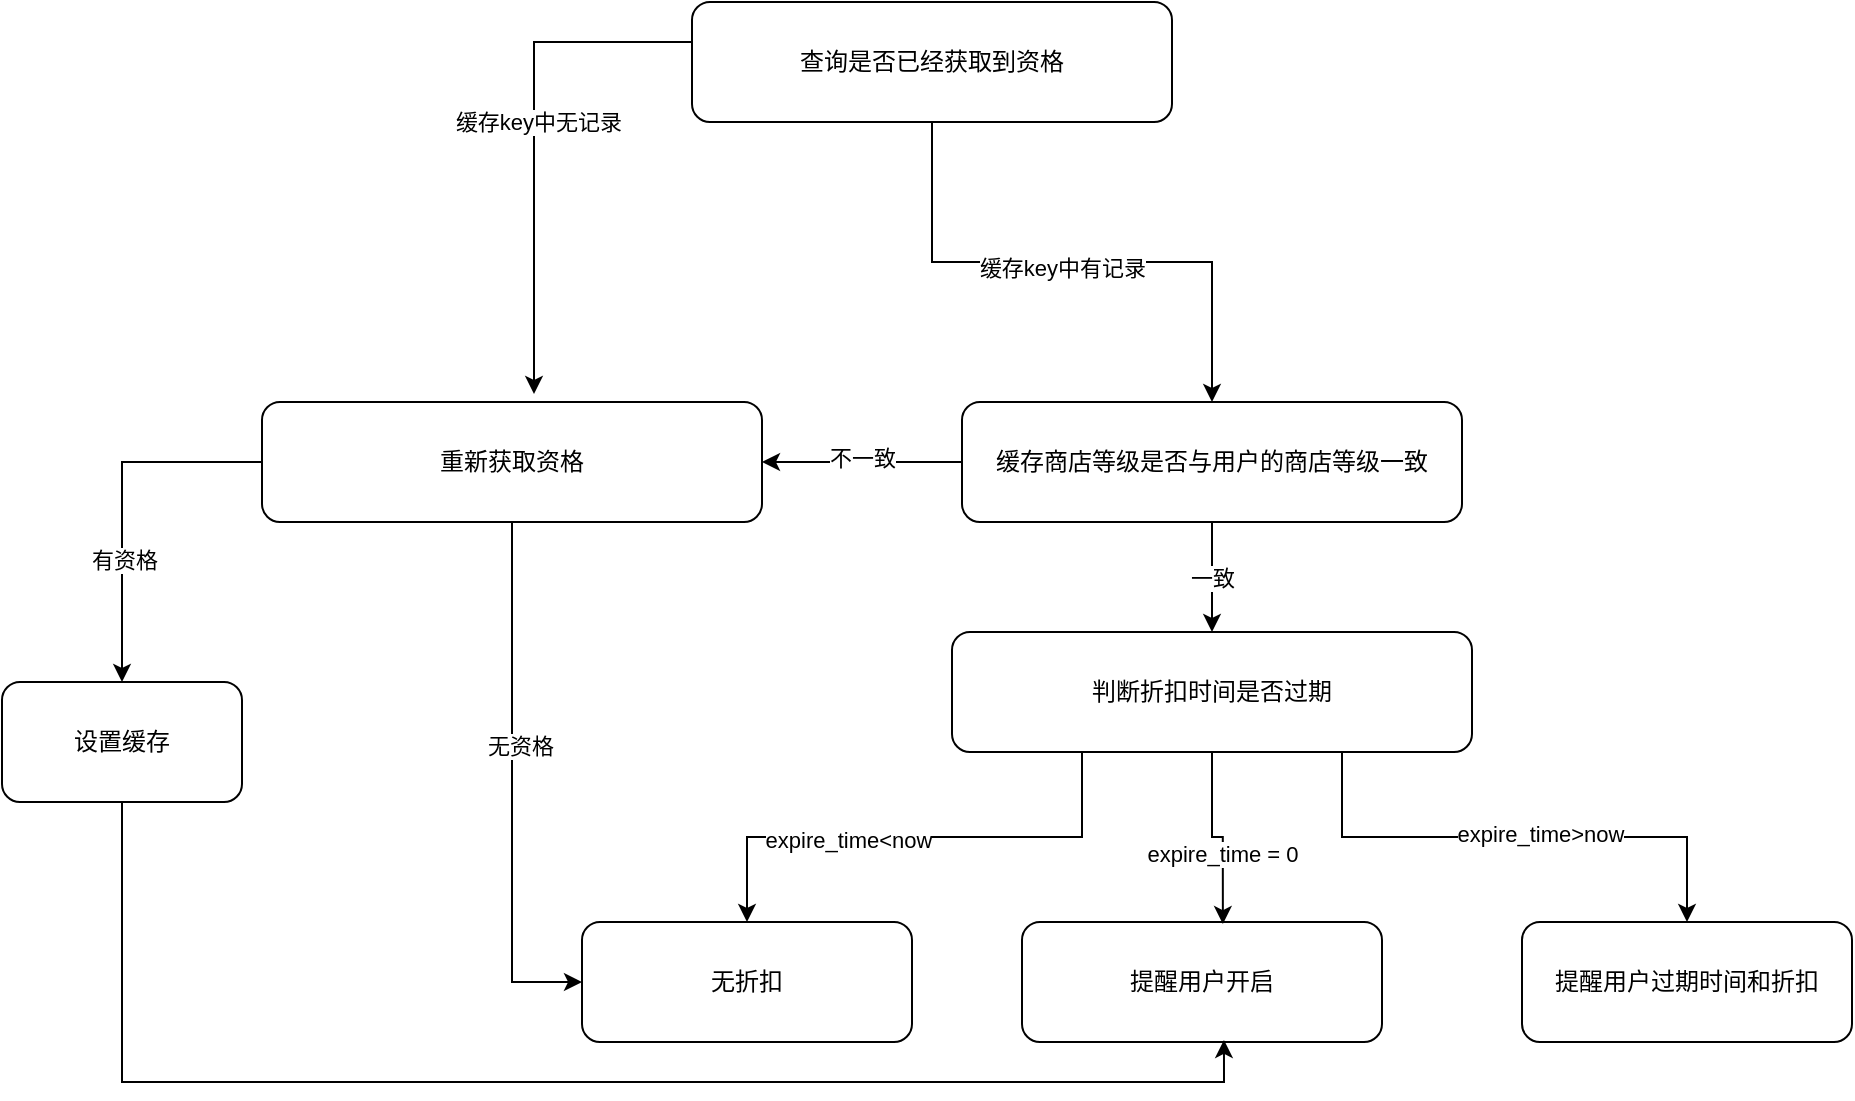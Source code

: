<mxfile version="22.0.6" type="github">
  <diagram name="第 1 页" id="oQUV5XZvZabM6mRwAMYd">
    <mxGraphModel dx="1879" dy="727" grid="1" gridSize="10" guides="1" tooltips="1" connect="1" arrows="1" fold="1" page="1" pageScale="1" pageWidth="827" pageHeight="1169" math="0" shadow="0">
      <root>
        <mxCell id="0" />
        <mxCell id="1" parent="0" />
        <mxCell id="1qD740y6BbTPtDr5Av9b-7" style="edgeStyle=orthogonalEdgeStyle;rounded=0;orthogonalLoop=1;jettySize=auto;html=1;exitX=0;exitY=0.5;exitDx=0;exitDy=0;entryX=0.544;entryY=-0.067;entryDx=0;entryDy=0;entryPerimeter=0;" edge="1" parent="1" source="1qD740y6BbTPtDr5Av9b-1" target="1qD740y6BbTPtDr5Av9b-4">
          <mxGeometry relative="1" as="geometry">
            <Array as="points">
              <mxPoint x="315" y="260" />
              <mxPoint x="236" y="260" />
            </Array>
          </mxGeometry>
        </mxCell>
        <mxCell id="1qD740y6BbTPtDr5Av9b-8" value="缓存key中无记录" style="edgeLabel;html=1;align=center;verticalAlign=middle;resizable=0;points=[];" vertex="1" connectable="0" parent="1qD740y6BbTPtDr5Av9b-7">
          <mxGeometry x="-0.027" y="2" relative="1" as="geometry">
            <mxPoint as="offset" />
          </mxGeometry>
        </mxCell>
        <mxCell id="1qD740y6BbTPtDr5Av9b-9" style="edgeStyle=orthogonalEdgeStyle;rounded=0;orthogonalLoop=1;jettySize=auto;html=1;" edge="1" parent="1" source="1qD740y6BbTPtDr5Av9b-1" target="1qD740y6BbTPtDr5Av9b-3">
          <mxGeometry relative="1" as="geometry" />
        </mxCell>
        <mxCell id="1qD740y6BbTPtDr5Av9b-10" value="缓存key中有记录" style="edgeLabel;html=1;align=center;verticalAlign=middle;resizable=0;points=[];" vertex="1" connectable="0" parent="1qD740y6BbTPtDr5Av9b-9">
          <mxGeometry x="-0.039" y="-3" relative="1" as="geometry">
            <mxPoint as="offset" />
          </mxGeometry>
        </mxCell>
        <mxCell id="1qD740y6BbTPtDr5Av9b-1" value="查询是否已经获取到资格" style="rounded=1;whiteSpace=wrap;html=1;" vertex="1" parent="1">
          <mxGeometry x="315" y="240" width="240" height="60" as="geometry" />
        </mxCell>
        <mxCell id="1qD740y6BbTPtDr5Av9b-5" style="edgeStyle=orthogonalEdgeStyle;rounded=0;orthogonalLoop=1;jettySize=auto;html=1;exitX=0;exitY=0.5;exitDx=0;exitDy=0;entryX=1;entryY=0.5;entryDx=0;entryDy=0;" edge="1" parent="1" source="1qD740y6BbTPtDr5Av9b-3" target="1qD740y6BbTPtDr5Av9b-4">
          <mxGeometry relative="1" as="geometry" />
        </mxCell>
        <mxCell id="1qD740y6BbTPtDr5Av9b-6" value="不一致" style="edgeLabel;html=1;align=center;verticalAlign=middle;resizable=0;points=[];" vertex="1" connectable="0" parent="1qD740y6BbTPtDr5Av9b-5">
          <mxGeometry x="0.012" y="-2" relative="1" as="geometry">
            <mxPoint as="offset" />
          </mxGeometry>
        </mxCell>
        <mxCell id="1qD740y6BbTPtDr5Av9b-22" value="一致" style="edgeStyle=orthogonalEdgeStyle;rounded=0;orthogonalLoop=1;jettySize=auto;html=1;exitX=0.5;exitY=1;exitDx=0;exitDy=0;entryX=0.5;entryY=0;entryDx=0;entryDy=0;" edge="1" parent="1" source="1qD740y6BbTPtDr5Av9b-3" target="1qD740y6BbTPtDr5Av9b-12">
          <mxGeometry relative="1" as="geometry" />
        </mxCell>
        <mxCell id="1qD740y6BbTPtDr5Av9b-3" value="缓存商店等级是否与用户的商店等级一致" style="rounded=1;whiteSpace=wrap;html=1;" vertex="1" parent="1">
          <mxGeometry x="450" y="440" width="250" height="60" as="geometry" />
        </mxCell>
        <mxCell id="1qD740y6BbTPtDr5Av9b-23" style="edgeStyle=orthogonalEdgeStyle;rounded=0;orthogonalLoop=1;jettySize=auto;html=1;entryX=0;entryY=0.5;entryDx=0;entryDy=0;" edge="1" parent="1" source="1qD740y6BbTPtDr5Av9b-4" target="1qD740y6BbTPtDr5Av9b-15">
          <mxGeometry relative="1" as="geometry" />
        </mxCell>
        <mxCell id="1qD740y6BbTPtDr5Av9b-24" value="无资格" style="edgeLabel;html=1;align=center;verticalAlign=middle;resizable=0;points=[];" vertex="1" connectable="0" parent="1qD740y6BbTPtDr5Av9b-23">
          <mxGeometry x="-0.155" y="4" relative="1" as="geometry">
            <mxPoint as="offset" />
          </mxGeometry>
        </mxCell>
        <mxCell id="1qD740y6BbTPtDr5Av9b-26" style="edgeStyle=orthogonalEdgeStyle;rounded=0;orthogonalLoop=1;jettySize=auto;html=1;" edge="1" parent="1" source="1qD740y6BbTPtDr5Av9b-4" target="1qD740y6BbTPtDr5Av9b-25">
          <mxGeometry relative="1" as="geometry" />
        </mxCell>
        <mxCell id="1qD740y6BbTPtDr5Av9b-27" value="有资格" style="edgeLabel;html=1;align=center;verticalAlign=middle;resizable=0;points=[];" vertex="1" connectable="0" parent="1qD740y6BbTPtDr5Av9b-26">
          <mxGeometry x="0.322" y="1" relative="1" as="geometry">
            <mxPoint as="offset" />
          </mxGeometry>
        </mxCell>
        <mxCell id="1qD740y6BbTPtDr5Av9b-4" value="重新获取资格" style="rounded=1;whiteSpace=wrap;html=1;" vertex="1" parent="1">
          <mxGeometry x="100" y="440" width="250" height="60" as="geometry" />
        </mxCell>
        <mxCell id="1qD740y6BbTPtDr5Av9b-17" style="edgeStyle=orthogonalEdgeStyle;rounded=0;orthogonalLoop=1;jettySize=auto;html=1;exitX=0.75;exitY=1;exitDx=0;exitDy=0;" edge="1" parent="1" source="1qD740y6BbTPtDr5Av9b-12" target="1qD740y6BbTPtDr5Av9b-14">
          <mxGeometry relative="1" as="geometry" />
        </mxCell>
        <mxCell id="1qD740y6BbTPtDr5Av9b-19" value="expire_time&amp;gt;now" style="edgeLabel;html=1;align=center;verticalAlign=middle;resizable=0;points=[];" vertex="1" connectable="0" parent="1qD740y6BbTPtDr5Av9b-17">
          <mxGeometry x="0.095" y="3" relative="1" as="geometry">
            <mxPoint y="1" as="offset" />
          </mxGeometry>
        </mxCell>
        <mxCell id="1qD740y6BbTPtDr5Av9b-12" value="判断折扣时间是否过期" style="rounded=1;whiteSpace=wrap;html=1;" vertex="1" parent="1">
          <mxGeometry x="445" y="555" width="260" height="60" as="geometry" />
        </mxCell>
        <mxCell id="1qD740y6BbTPtDr5Av9b-13" value="提醒用户开启" style="rounded=1;whiteSpace=wrap;html=1;" vertex="1" parent="1">
          <mxGeometry x="480" y="700" width="180" height="60" as="geometry" />
        </mxCell>
        <mxCell id="1qD740y6BbTPtDr5Av9b-20" style="edgeStyle=orthogonalEdgeStyle;rounded=0;orthogonalLoop=1;jettySize=auto;html=1;exitX=0.25;exitY=1;exitDx=0;exitDy=0;" edge="1" parent="1" source="1qD740y6BbTPtDr5Av9b-12" target="1qD740y6BbTPtDr5Av9b-15">
          <mxGeometry relative="1" as="geometry" />
        </mxCell>
        <mxCell id="1qD740y6BbTPtDr5Av9b-21" value="expire_time&amp;lt;now" style="edgeLabel;html=1;align=center;verticalAlign=middle;resizable=0;points=[];" vertex="1" connectable="0" parent="1qD740y6BbTPtDr5Av9b-20">
          <mxGeometry x="0.268" y="1" relative="1" as="geometry">
            <mxPoint as="offset" />
          </mxGeometry>
        </mxCell>
        <mxCell id="1qD740y6BbTPtDr5Av9b-14" value="提醒用户过期时间和折扣" style="rounded=1;whiteSpace=wrap;html=1;" vertex="1" parent="1">
          <mxGeometry x="730" y="700" width="165" height="60" as="geometry" />
        </mxCell>
        <mxCell id="1qD740y6BbTPtDr5Av9b-15" value="无折扣" style="rounded=1;whiteSpace=wrap;html=1;" vertex="1" parent="1">
          <mxGeometry x="260" y="700" width="165" height="60" as="geometry" />
        </mxCell>
        <mxCell id="1qD740y6BbTPtDr5Av9b-16" style="edgeStyle=orthogonalEdgeStyle;rounded=0;orthogonalLoop=1;jettySize=auto;html=1;exitX=0.5;exitY=1;exitDx=0;exitDy=0;entryX=0.558;entryY=0.017;entryDx=0;entryDy=0;entryPerimeter=0;" edge="1" parent="1" source="1qD740y6BbTPtDr5Av9b-12" target="1qD740y6BbTPtDr5Av9b-13">
          <mxGeometry relative="1" as="geometry" />
        </mxCell>
        <mxCell id="1qD740y6BbTPtDr5Av9b-18" value="expire_time = 0" style="edgeLabel;html=1;align=center;verticalAlign=middle;resizable=0;points=[];" vertex="1" connectable="0" parent="1qD740y6BbTPtDr5Av9b-16">
          <mxGeometry x="0.213" y="-1" relative="1" as="geometry">
            <mxPoint y="1" as="offset" />
          </mxGeometry>
        </mxCell>
        <mxCell id="1qD740y6BbTPtDr5Av9b-25" value="设置缓存" style="rounded=1;whiteSpace=wrap;html=1;" vertex="1" parent="1">
          <mxGeometry x="-30" y="580" width="120" height="60" as="geometry" />
        </mxCell>
        <mxCell id="1qD740y6BbTPtDr5Av9b-28" style="edgeStyle=orthogonalEdgeStyle;rounded=0;orthogonalLoop=1;jettySize=auto;html=1;exitX=0.5;exitY=1;exitDx=0;exitDy=0;entryX=0.561;entryY=0.983;entryDx=0;entryDy=0;entryPerimeter=0;" edge="1" parent="1" source="1qD740y6BbTPtDr5Av9b-25" target="1qD740y6BbTPtDr5Av9b-13">
          <mxGeometry relative="1" as="geometry" />
        </mxCell>
      </root>
    </mxGraphModel>
  </diagram>
</mxfile>
